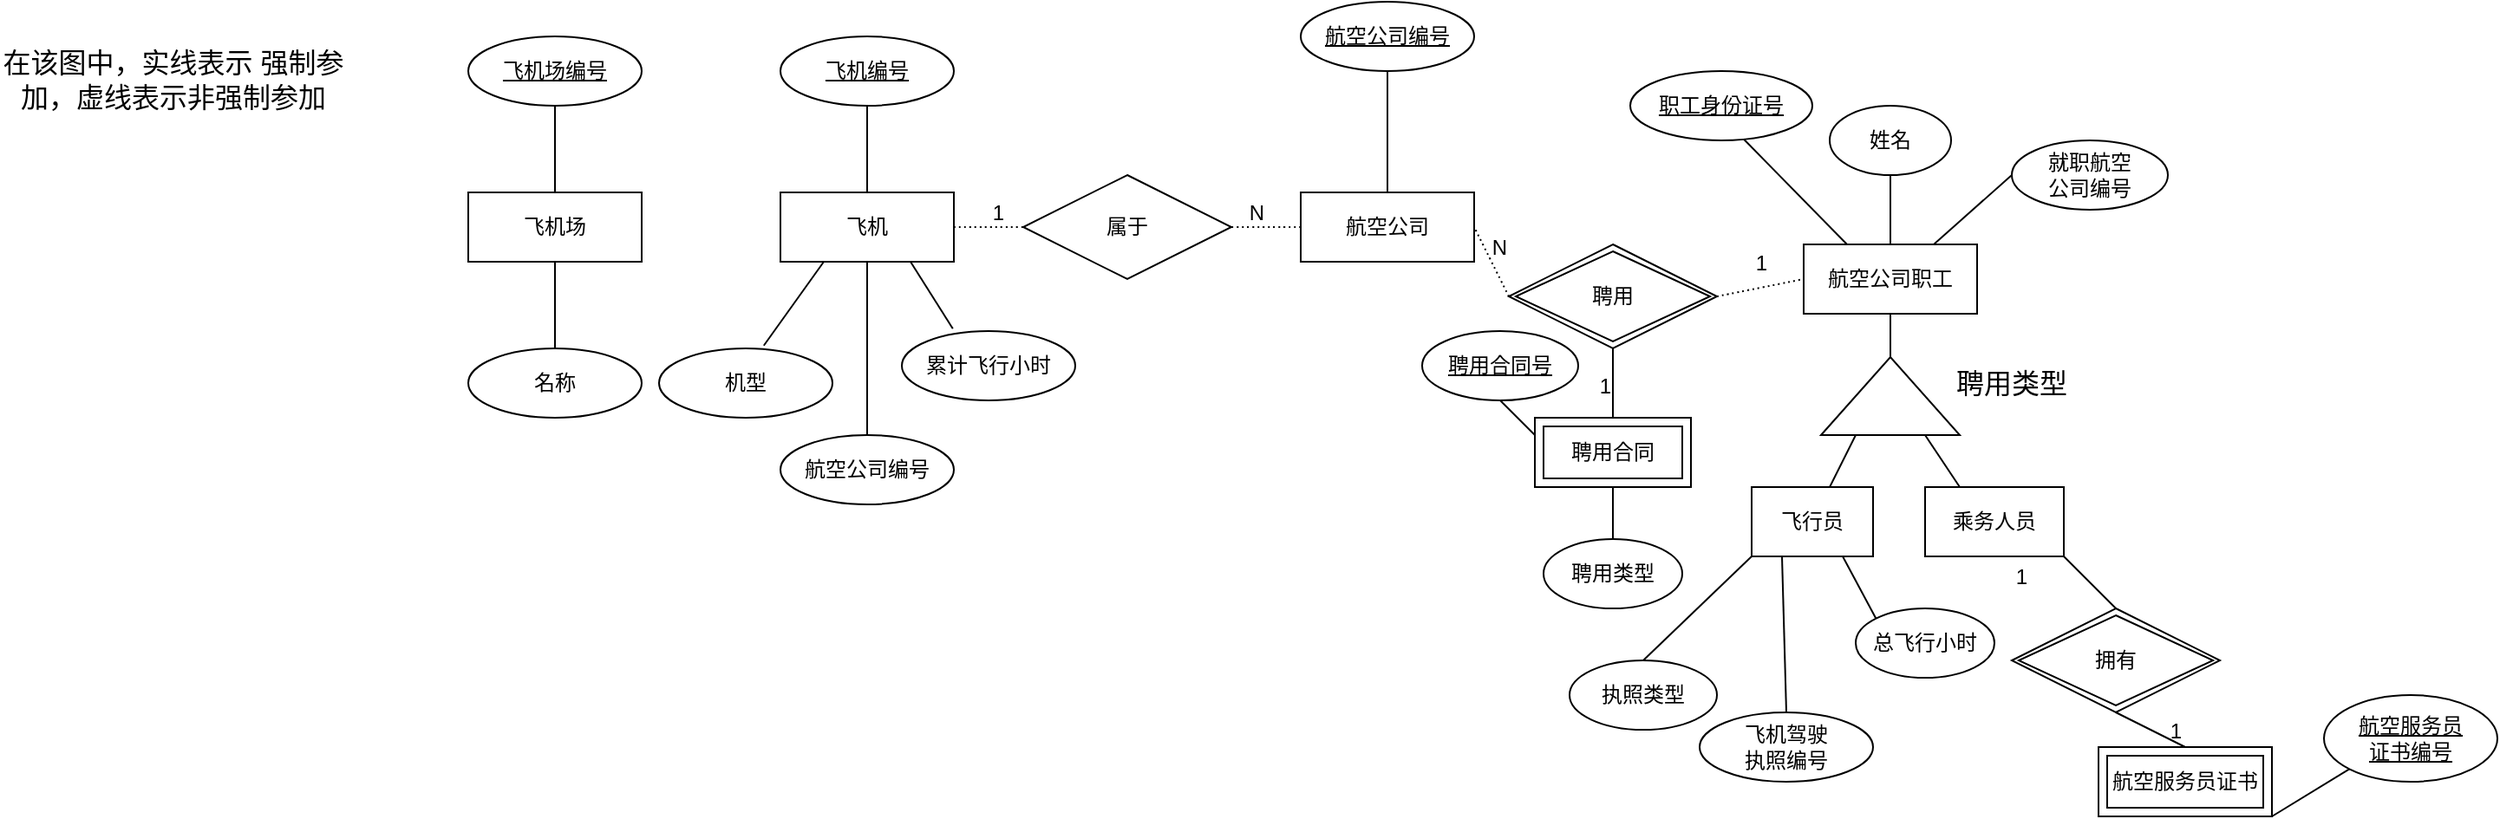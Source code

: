 <mxfile version="24.4.8" type="github">
  <diagram name="第 1 页" id="RIavcO6uoZUjZnijJ_pN">
    <mxGraphModel dx="2830" dy="1990" grid="1" gridSize="10" guides="1" tooltips="1" connect="1" arrows="1" fold="1" page="1" pageScale="1" pageWidth="2339" pageHeight="3300" math="0" shadow="0">
      <root>
        <mxCell id="0" />
        <mxCell id="1" parent="0" />
        <mxCell id="wJQzVaT3mwu58rgRfh5--1" value="飞机场" style="whiteSpace=wrap;html=1;align=center;" vertex="1" parent="1">
          <mxGeometry x="340" y="130" width="100" height="40" as="geometry" />
        </mxCell>
        <mxCell id="wJQzVaT3mwu58rgRfh5--2" value="飞机场编号" style="ellipse;whiteSpace=wrap;html=1;align=center;fontStyle=4;" vertex="1" parent="1">
          <mxGeometry x="340" y="40" width="100" height="40" as="geometry" />
        </mxCell>
        <mxCell id="wJQzVaT3mwu58rgRfh5--4" value="名称" style="ellipse;whiteSpace=wrap;html=1;align=center;" vertex="1" parent="1">
          <mxGeometry x="340" y="220" width="100" height="40" as="geometry" />
        </mxCell>
        <mxCell id="wJQzVaT3mwu58rgRfh5--6" value="飞机" style="whiteSpace=wrap;html=1;align=center;" vertex="1" parent="1">
          <mxGeometry x="520" y="130" width="100" height="40" as="geometry" />
        </mxCell>
        <mxCell id="wJQzVaT3mwu58rgRfh5--7" value="航空公司" style="whiteSpace=wrap;html=1;align=center;" vertex="1" parent="1">
          <mxGeometry x="820" y="130" width="100" height="40" as="geometry" />
        </mxCell>
        <mxCell id="wJQzVaT3mwu58rgRfh5--9" value="飞机编号" style="ellipse;whiteSpace=wrap;html=1;align=center;fontStyle=4;" vertex="1" parent="1">
          <mxGeometry x="520" y="40" width="100" height="40" as="geometry" />
        </mxCell>
        <mxCell id="wJQzVaT3mwu58rgRfh5--11" value="航空公司编号" style="ellipse;whiteSpace=wrap;html=1;align=center;fontStyle=4;" vertex="1" parent="1">
          <mxGeometry x="820" y="20" width="100" height="40" as="geometry" />
        </mxCell>
        <mxCell id="wJQzVaT3mwu58rgRfh5--12" value="机型" style="ellipse;whiteSpace=wrap;html=1;align=center;" vertex="1" parent="1">
          <mxGeometry x="450" y="220" width="100" height="40" as="geometry" />
        </mxCell>
        <mxCell id="wJQzVaT3mwu58rgRfh5--14" value="航空公司编号" style="ellipse;whiteSpace=wrap;html=1;align=center;" vertex="1" parent="1">
          <mxGeometry x="520" y="270" width="100" height="40" as="geometry" />
        </mxCell>
        <mxCell id="wJQzVaT3mwu58rgRfh5--17" value="累计飞行小时" style="ellipse;whiteSpace=wrap;html=1;align=center;" vertex="1" parent="1">
          <mxGeometry x="590" y="210" width="100" height="40" as="geometry" />
        </mxCell>
        <mxCell id="wJQzVaT3mwu58rgRfh5--19" value="属于" style="shape=rhombus;perimeter=rhombusPerimeter;whiteSpace=wrap;html=1;align=center;" vertex="1" parent="1">
          <mxGeometry x="660" y="120" width="120" height="60" as="geometry" />
        </mxCell>
        <mxCell id="wJQzVaT3mwu58rgRfh5--20" value="" style="endArrow=none;html=1;rounded=0;dashed=1;dashPattern=1 2;fontSize=12;startSize=8;endSize=8;curved=1;exitX=1;exitY=0.5;exitDx=0;exitDy=0;entryX=0;entryY=0.5;entryDx=0;entryDy=0;" edge="1" parent="1" source="wJQzVaT3mwu58rgRfh5--6" target="wJQzVaT3mwu58rgRfh5--19">
          <mxGeometry relative="1" as="geometry">
            <mxPoint x="620" y="180" as="sourcePoint" />
            <mxPoint x="780" y="180" as="targetPoint" />
          </mxGeometry>
        </mxCell>
        <mxCell id="wJQzVaT3mwu58rgRfh5--21" value="1" style="resizable=0;html=1;whiteSpace=wrap;align=right;verticalAlign=bottom;" connectable="0" vertex="1" parent="wJQzVaT3mwu58rgRfh5--20">
          <mxGeometry x="1" relative="1" as="geometry">
            <mxPoint x="-10" as="offset" />
          </mxGeometry>
        </mxCell>
        <mxCell id="wJQzVaT3mwu58rgRfh5--22" value="" style="endArrow=none;html=1;rounded=0;dashed=1;dashPattern=1 2;fontSize=12;startSize=8;endSize=8;curved=1;exitX=0;exitY=0.5;exitDx=0;exitDy=0;entryX=1;entryY=0.5;entryDx=0;entryDy=0;" edge="1" parent="1" source="wJQzVaT3mwu58rgRfh5--7" target="wJQzVaT3mwu58rgRfh5--19">
          <mxGeometry relative="1" as="geometry">
            <mxPoint x="620" y="180" as="sourcePoint" />
            <mxPoint x="780" y="180" as="targetPoint" />
          </mxGeometry>
        </mxCell>
        <mxCell id="wJQzVaT3mwu58rgRfh5--23" value="N" style="resizable=0;html=1;whiteSpace=wrap;align=right;verticalAlign=bottom;" connectable="0" vertex="1" parent="wJQzVaT3mwu58rgRfh5--22">
          <mxGeometry x="1" relative="1" as="geometry">
            <mxPoint x="20" as="offset" />
          </mxGeometry>
        </mxCell>
        <mxCell id="wJQzVaT3mwu58rgRfh5--24" value="在该图中，实线表示 强制参加，虚线表示非强制参加" style="text;html=1;align=center;verticalAlign=middle;whiteSpace=wrap;rounded=0;fontSize=16;" vertex="1" parent="1">
          <mxGeometry x="70" y="40" width="200" height="50" as="geometry" />
        </mxCell>
        <mxCell id="wJQzVaT3mwu58rgRfh5--32" style="endArrow=none;rounded=0;orthogonalLoop=1;jettySize=auto;html=1;exitX=0.5;exitY=0;exitDx=0;exitDy=0;entryX=0.5;entryY=1;entryDx=0;entryDy=0;fontSize=12;startSize=8;endSize=8;" edge="1" parent="1" source="wJQzVaT3mwu58rgRfh5--25" target="wJQzVaT3mwu58rgRfh5--27">
          <mxGeometry relative="1" as="geometry" />
        </mxCell>
        <mxCell id="wJQzVaT3mwu58rgRfh5--52" style="endArrow=none;rounded=0;orthogonalLoop=1;jettySize=auto;html=1;exitX=0.5;exitY=1;exitDx=0;exitDy=0;entryX=1;entryY=0.5;entryDx=0;entryDy=0;fontSize=12;startSize=8;endSize=8;" edge="1" parent="1" source="wJQzVaT3mwu58rgRfh5--25" target="wJQzVaT3mwu58rgRfh5--48">
          <mxGeometry relative="1" as="geometry" />
        </mxCell>
        <mxCell id="wJQzVaT3mwu58rgRfh5--25" value="航空公司职工" style="whiteSpace=wrap;html=1;align=center;" vertex="1" parent="1">
          <mxGeometry x="1110" y="160" width="100" height="40" as="geometry" />
        </mxCell>
        <mxCell id="wJQzVaT3mwu58rgRfh5--26" value="职工身份证号" style="ellipse;whiteSpace=wrap;html=1;align=center;fontStyle=4;" vertex="1" parent="1">
          <mxGeometry x="1010" y="60" width="105" height="40" as="geometry" />
        </mxCell>
        <mxCell id="wJQzVaT3mwu58rgRfh5--27" value="姓名" style="ellipse;whiteSpace=wrap;html=1;align=center;" vertex="1" parent="1">
          <mxGeometry x="1125" y="80" width="70" height="40" as="geometry" />
        </mxCell>
        <mxCell id="wJQzVaT3mwu58rgRfh5--28" value="就职航空&lt;div&gt;公司编号&lt;/div&gt;" style="ellipse;whiteSpace=wrap;html=1;align=center;" vertex="1" parent="1">
          <mxGeometry x="1230" y="100" width="90" height="40" as="geometry" />
        </mxCell>
        <mxCell id="wJQzVaT3mwu58rgRfh5--29" value="聘用类型" style="ellipse;whiteSpace=wrap;html=1;align=center;" vertex="1" parent="1">
          <mxGeometry x="960" y="330" width="80" height="40" as="geometry" />
        </mxCell>
        <mxCell id="wJQzVaT3mwu58rgRfh5--44" style="endArrow=none;html=1;rounded=0;exitX=0;exitY=0.25;exitDx=0;exitDy=0;entryX=0.5;entryY=1;entryDx=0;entryDy=0;fontSize=12;startSize=8;endSize=8;" edge="1" parent="1" source="wJQzVaT3mwu58rgRfh5--30" target="wJQzVaT3mwu58rgRfh5--40">
          <mxGeometry relative="1" as="geometry" />
        </mxCell>
        <mxCell id="wJQzVaT3mwu58rgRfh5--45" style="endArrow=none;rounded=0;orthogonalLoop=1;jettySize=auto;html=1;exitX=0.5;exitY=1;exitDx=0;exitDy=0;entryX=0.5;entryY=0;entryDx=0;entryDy=0;fontSize=12;startSize=8;endSize=8;" edge="1" parent="1" source="wJQzVaT3mwu58rgRfh5--30" target="wJQzVaT3mwu58rgRfh5--29">
          <mxGeometry relative="1" as="geometry" />
        </mxCell>
        <mxCell id="wJQzVaT3mwu58rgRfh5--30" value="聘用合同" style="shape=ext;margin=3;double=1;whiteSpace=wrap;html=1;align=center;" vertex="1" parent="1">
          <mxGeometry x="955" y="260" width="90" height="40" as="geometry" />
        </mxCell>
        <mxCell id="wJQzVaT3mwu58rgRfh5--31" style="endArrow=none;rounded=0;orthogonalLoop=1;jettySize=auto;html=1;entryX=0.623;entryY=0.982;entryDx=0;entryDy=0;entryPerimeter=0;fontSize=12;startSize=8;endSize=8;exitX=0.25;exitY=0;exitDx=0;exitDy=0;" edge="1" parent="1" source="wJQzVaT3mwu58rgRfh5--25" target="wJQzVaT3mwu58rgRfh5--26">
          <mxGeometry relative="1" as="geometry">
            <mxPoint x="1046" y="130" as="sourcePoint" />
          </mxGeometry>
        </mxCell>
        <mxCell id="wJQzVaT3mwu58rgRfh5--33" style="endArrow=none;rounded=0;orthogonalLoop=1;jettySize=auto;html=1;exitX=0.75;exitY=0;exitDx=0;exitDy=0;fontSize=12;startSize=8;endSize=8;entryX=0;entryY=0.5;entryDx=0;entryDy=0;" edge="1" parent="1" source="wJQzVaT3mwu58rgRfh5--25" target="wJQzVaT3mwu58rgRfh5--28">
          <mxGeometry relative="1" as="geometry">
            <mxPoint x="1231" y="127" as="targetPoint" />
          </mxGeometry>
        </mxCell>
        <mxCell id="wJQzVaT3mwu58rgRfh5--34" style="edgeStyle=none;curved=1;rounded=0;orthogonalLoop=1;jettySize=auto;html=1;exitX=0.5;exitY=0;exitDx=0;exitDy=0;fontSize=12;startSize=8;endSize=8;" edge="1" parent="1" source="wJQzVaT3mwu58rgRfh5--30" target="wJQzVaT3mwu58rgRfh5--30">
          <mxGeometry relative="1" as="geometry" />
        </mxCell>
        <mxCell id="wJQzVaT3mwu58rgRfh5--35" value="聘用" style="shape=rhombus;double=1;perimeter=rhombusPerimeter;whiteSpace=wrap;html=1;align=center;" vertex="1" parent="1">
          <mxGeometry x="940" y="160" width="120" height="60" as="geometry" />
        </mxCell>
        <mxCell id="wJQzVaT3mwu58rgRfh5--36" value="" style="endArrow=none;html=1;rounded=0;fontSize=12;startSize=8;endSize=8;curved=1;exitX=0.5;exitY=1;exitDx=0;exitDy=0;entryX=0.5;entryY=0;entryDx=0;entryDy=0;" edge="1" parent="1" source="wJQzVaT3mwu58rgRfh5--35" target="wJQzVaT3mwu58rgRfh5--30">
          <mxGeometry relative="1" as="geometry">
            <mxPoint x="900" y="250" as="sourcePoint" />
            <mxPoint x="1060" y="250" as="targetPoint" />
          </mxGeometry>
        </mxCell>
        <mxCell id="wJQzVaT3mwu58rgRfh5--37" value="1" style="resizable=0;html=1;whiteSpace=wrap;align=right;verticalAlign=bottom;" connectable="0" vertex="1" parent="wJQzVaT3mwu58rgRfh5--36">
          <mxGeometry x="1" relative="1" as="geometry">
            <mxPoint y="-10" as="offset" />
          </mxGeometry>
        </mxCell>
        <mxCell id="wJQzVaT3mwu58rgRfh5--38" value="" style="endArrow=none;html=1;rounded=0;dashed=1;dashPattern=1 2;fontSize=12;startSize=8;endSize=8;curved=1;exitX=0;exitY=0.5;exitDx=0;exitDy=0;entryX=1;entryY=0.5;entryDx=0;entryDy=0;" edge="1" parent="1" source="wJQzVaT3mwu58rgRfh5--35" target="wJQzVaT3mwu58rgRfh5--7">
          <mxGeometry relative="1" as="geometry">
            <mxPoint x="900" y="250" as="sourcePoint" />
            <mxPoint x="1060" y="250" as="targetPoint" />
          </mxGeometry>
        </mxCell>
        <mxCell id="wJQzVaT3mwu58rgRfh5--39" value="N" style="resizable=0;html=1;whiteSpace=wrap;align=right;verticalAlign=bottom;" connectable="0" vertex="1" parent="wJQzVaT3mwu58rgRfh5--38">
          <mxGeometry x="1" relative="1" as="geometry">
            <mxPoint x="20" y="20" as="offset" />
          </mxGeometry>
        </mxCell>
        <mxCell id="wJQzVaT3mwu58rgRfh5--40" value="聘用合同号" style="ellipse;whiteSpace=wrap;html=1;align=center;fontStyle=4;" vertex="1" parent="1">
          <mxGeometry x="890" y="210" width="90" height="40" as="geometry" />
        </mxCell>
        <mxCell id="wJQzVaT3mwu58rgRfh5--46" value="" style="endArrow=none;html=1;rounded=0;dashed=1;dashPattern=1 2;fontSize=12;startSize=8;endSize=8;curved=1;exitX=1;exitY=0.5;exitDx=0;exitDy=0;entryX=0;entryY=0.5;entryDx=0;entryDy=0;" edge="1" parent="1" source="wJQzVaT3mwu58rgRfh5--35" target="wJQzVaT3mwu58rgRfh5--25">
          <mxGeometry relative="1" as="geometry">
            <mxPoint x="1000" y="180" as="sourcePoint" />
            <mxPoint x="1160" y="180" as="targetPoint" />
          </mxGeometry>
        </mxCell>
        <mxCell id="wJQzVaT3mwu58rgRfh5--47" value="1" style="resizable=0;html=1;whiteSpace=wrap;align=right;verticalAlign=bottom;" connectable="0" vertex="1" parent="wJQzVaT3mwu58rgRfh5--46">
          <mxGeometry x="1" relative="1" as="geometry">
            <mxPoint x="-20" as="offset" />
          </mxGeometry>
        </mxCell>
        <mxCell id="wJQzVaT3mwu58rgRfh5--56" value="" style="group" vertex="1" connectable="0" parent="1">
          <mxGeometry x="1120" y="225" width="150" height="45" as="geometry" />
        </mxCell>
        <mxCell id="wJQzVaT3mwu58rgRfh5--48" value="" style="triangle;whiteSpace=wrap;html=1;rotation=-90;movable=1;resizable=1;rotatable=1;deletable=1;editable=1;locked=0;connectable=1;" vertex="1" parent="wJQzVaT3mwu58rgRfh5--56">
          <mxGeometry x="17.5" y="-17.5" width="45" height="80" as="geometry" />
        </mxCell>
        <mxCell id="wJQzVaT3mwu58rgRfh5--53" value="聘用类型" style="text;html=1;align=center;verticalAlign=middle;whiteSpace=wrap;rounded=0;fontSize=16;movable=1;resizable=1;rotatable=1;deletable=1;editable=1;locked=0;connectable=1;" vertex="1" parent="wJQzVaT3mwu58rgRfh5--56">
          <mxGeometry x="70" width="80" height="30" as="geometry" />
        </mxCell>
        <mxCell id="wJQzVaT3mwu58rgRfh5--64" value="" style="endArrow=none;rounded=0;orthogonalLoop=1;jettySize=auto;html=1;fontSize=12;startSize=8;endSize=8;entryX=0;entryY=0.25;entryDx=0;entryDy=0;" edge="1" parent="1" source="wJQzVaT3mwu58rgRfh5--63" target="wJQzVaT3mwu58rgRfh5--48">
          <mxGeometry relative="1" as="geometry" />
        </mxCell>
        <mxCell id="wJQzVaT3mwu58rgRfh5--63" value="飞行员" style="whiteSpace=wrap;html=1;align=center;" vertex="1" parent="1">
          <mxGeometry x="1080" y="300" width="70" height="40" as="geometry" />
        </mxCell>
        <mxCell id="wJQzVaT3mwu58rgRfh5--65" value="" style="endArrow=none;html=1;rounded=0;fontSize=12;startSize=8;endSize=8;curved=1;exitX=0.5;exitY=1;exitDx=0;exitDy=0;entryX=0.5;entryY=0;entryDx=0;entryDy=0;" edge="1" parent="1" source="wJQzVaT3mwu58rgRfh5--2" target="wJQzVaT3mwu58rgRfh5--1">
          <mxGeometry relative="1" as="geometry">
            <mxPoint x="310" y="120" as="sourcePoint" />
            <mxPoint x="470" y="120" as="targetPoint" />
          </mxGeometry>
        </mxCell>
        <mxCell id="wJQzVaT3mwu58rgRfh5--66" value="" style="endArrow=none;html=1;rounded=0;fontSize=12;startSize=8;endSize=8;curved=1;exitX=0.5;exitY=1;exitDx=0;exitDy=0;entryX=0.5;entryY=0;entryDx=0;entryDy=0;" edge="1" parent="1" source="wJQzVaT3mwu58rgRfh5--1" target="wJQzVaT3mwu58rgRfh5--4">
          <mxGeometry relative="1" as="geometry">
            <mxPoint x="340" y="230" as="sourcePoint" />
            <mxPoint x="500" y="230" as="targetPoint" />
          </mxGeometry>
        </mxCell>
        <mxCell id="wJQzVaT3mwu58rgRfh5--67" value="" style="endArrow=none;html=1;rounded=0;fontSize=12;startSize=8;endSize=8;curved=1;exitX=0.5;exitY=1;exitDx=0;exitDy=0;entryX=0.5;entryY=0;entryDx=0;entryDy=0;" edge="1" parent="1" source="wJQzVaT3mwu58rgRfh5--9" target="wJQzVaT3mwu58rgRfh5--6">
          <mxGeometry relative="1" as="geometry">
            <mxPoint x="550" y="80" as="sourcePoint" />
            <mxPoint x="550" y="130" as="targetPoint" />
          </mxGeometry>
        </mxCell>
        <mxCell id="wJQzVaT3mwu58rgRfh5--68" value="" style="endArrow=none;html=1;rounded=0;fontSize=12;startSize=8;endSize=8;curved=1;exitX=0.25;exitY=1;exitDx=0;exitDy=0;entryX=0.604;entryY=-0.041;entryDx=0;entryDy=0;entryPerimeter=0;" edge="1" parent="1" source="wJQzVaT3mwu58rgRfh5--6" target="wJQzVaT3mwu58rgRfh5--12">
          <mxGeometry relative="1" as="geometry">
            <mxPoint x="550" y="180" as="sourcePoint" />
            <mxPoint x="550" y="230" as="targetPoint" />
          </mxGeometry>
        </mxCell>
        <mxCell id="wJQzVaT3mwu58rgRfh5--69" value="" style="endArrow=none;html=1;rounded=0;fontSize=12;startSize=8;endSize=8;curved=1;exitX=0.5;exitY=1;exitDx=0;exitDy=0;entryX=0.5;entryY=0;entryDx=0;entryDy=0;" edge="1" parent="1" source="wJQzVaT3mwu58rgRfh5--6" target="wJQzVaT3mwu58rgRfh5--14">
          <mxGeometry relative="1" as="geometry">
            <mxPoint x="555" y="180" as="sourcePoint" />
            <mxPoint x="520" y="228" as="targetPoint" />
          </mxGeometry>
        </mxCell>
        <mxCell id="wJQzVaT3mwu58rgRfh5--70" value="" style="endArrow=none;html=1;rounded=0;fontSize=12;startSize=8;endSize=8;curved=1;exitX=0.294;exitY=-0.034;exitDx=0;exitDy=0;entryX=0.75;entryY=1;entryDx=0;entryDy=0;exitPerimeter=0;" edge="1" parent="1" source="wJQzVaT3mwu58rgRfh5--17" target="wJQzVaT3mwu58rgRfh5--6">
          <mxGeometry relative="1" as="geometry">
            <mxPoint x="565" y="190" as="sourcePoint" />
            <mxPoint x="530" y="238" as="targetPoint" />
          </mxGeometry>
        </mxCell>
        <mxCell id="wJQzVaT3mwu58rgRfh5--71" value="" style="endArrow=none;html=1;rounded=0;fontSize=12;startSize=8;endSize=8;curved=1;exitX=0.5;exitY=1;exitDx=0;exitDy=0;entryX=0.5;entryY=0;entryDx=0;entryDy=0;" edge="1" parent="1" source="wJQzVaT3mwu58rgRfh5--11" target="wJQzVaT3mwu58rgRfh5--7">
          <mxGeometry relative="1" as="geometry">
            <mxPoint x="940" y="60" as="sourcePoint" />
            <mxPoint x="940" y="110" as="targetPoint" />
          </mxGeometry>
        </mxCell>
        <mxCell id="wJQzVaT3mwu58rgRfh5--72" value="乘务人员" style="whiteSpace=wrap;html=1;align=center;" vertex="1" parent="1">
          <mxGeometry x="1180" y="300" width="80" height="40" as="geometry" />
        </mxCell>
        <mxCell id="wJQzVaT3mwu58rgRfh5--74" value="" style="endArrow=none;html=1;rounded=0;fontSize=12;startSize=8;endSize=8;curved=1;exitX=0.25;exitY=0;exitDx=0;exitDy=0;entryX=0;entryY=0.75;entryDx=0;entryDy=0;" edge="1" parent="1" source="wJQzVaT3mwu58rgRfh5--72" target="wJQzVaT3mwu58rgRfh5--48">
          <mxGeometry relative="1" as="geometry">
            <mxPoint x="1070" y="270" as="sourcePoint" />
            <mxPoint x="1230" y="270" as="targetPoint" />
          </mxGeometry>
        </mxCell>
        <mxCell id="wJQzVaT3mwu58rgRfh5--76" value="执照类型" style="ellipse;whiteSpace=wrap;html=1;align=center;" vertex="1" parent="1">
          <mxGeometry x="975" y="400" width="85" height="40" as="geometry" />
        </mxCell>
        <mxCell id="wJQzVaT3mwu58rgRfh5--77" value="总飞行小时" style="ellipse;whiteSpace=wrap;html=1;align=center;" vertex="1" parent="1">
          <mxGeometry x="1140" y="370" width="80" height="40" as="geometry" />
        </mxCell>
        <mxCell id="wJQzVaT3mwu58rgRfh5--86" value="" style="endArrow=none;html=1;rounded=0;fontSize=12;startSize=8;endSize=8;curved=1;exitX=0.25;exitY=1;exitDx=0;exitDy=0;entryX=0.5;entryY=0;entryDx=0;entryDy=0;" edge="1" parent="1" source="wJQzVaT3mwu58rgRfh5--63" target="wJQzVaT3mwu58rgRfh5--102">
          <mxGeometry relative="1" as="geometry">
            <mxPoint x="1079.995" y="359.998" as="sourcePoint" />
            <mxPoint x="1104.64" y="377.32" as="targetPoint" />
          </mxGeometry>
        </mxCell>
        <mxCell id="wJQzVaT3mwu58rgRfh5--87" value="" style="endArrow=none;html=1;rounded=0;fontSize=12;startSize=8;endSize=8;curved=1;exitX=0.5;exitY=0;exitDx=0;exitDy=0;entryX=0;entryY=1;entryDx=0;entryDy=0;" edge="1" parent="1" source="wJQzVaT3mwu58rgRfh5--76" target="wJQzVaT3mwu58rgRfh5--63">
          <mxGeometry relative="1" as="geometry">
            <mxPoint x="1000" y="490" as="sourcePoint" />
            <mxPoint x="1070" y="490" as="targetPoint" />
          </mxGeometry>
        </mxCell>
        <mxCell id="wJQzVaT3mwu58rgRfh5--88" style="edgeStyle=none;curved=1;rounded=0;orthogonalLoop=1;jettySize=auto;html=1;exitX=1;exitY=1;exitDx=0;exitDy=0;fontSize=12;startSize=8;endSize=8;" edge="1" parent="1">
          <mxGeometry relative="1" as="geometry">
            <mxPoint x="1110" y="415" as="sourcePoint" />
            <mxPoint x="1110" y="415" as="targetPoint" />
          </mxGeometry>
        </mxCell>
        <mxCell id="wJQzVaT3mwu58rgRfh5--89" value="" style="endArrow=none;html=1;rounded=0;fontSize=12;startSize=8;endSize=8;curved=1;exitX=0.75;exitY=1;exitDx=0;exitDy=0;entryX=0;entryY=0;entryDx=0;entryDy=0;" edge="1" parent="1" source="wJQzVaT3mwu58rgRfh5--63" target="wJQzVaT3mwu58rgRfh5--77">
          <mxGeometry relative="1" as="geometry">
            <mxPoint x="1050" y="430" as="sourcePoint" />
            <mxPoint x="1210" y="430" as="targetPoint" />
          </mxGeometry>
        </mxCell>
        <mxCell id="wJQzVaT3mwu58rgRfh5--91" value="航空服务员证书" style="shape=ext;margin=3;double=1;whiteSpace=wrap;html=1;align=center;" vertex="1" parent="1">
          <mxGeometry x="1280" y="450" width="100" height="40" as="geometry" />
        </mxCell>
        <mxCell id="wJQzVaT3mwu58rgRfh5--92" value="拥有" style="shape=rhombus;double=1;perimeter=rhombusPerimeter;whiteSpace=wrap;html=1;align=center;" vertex="1" parent="1">
          <mxGeometry x="1230" y="370" width="120" height="60" as="geometry" />
        </mxCell>
        <mxCell id="wJQzVaT3mwu58rgRfh5--93" value="" style="endArrow=none;html=1;rounded=0;fontSize=12;startSize=8;endSize=8;curved=1;exitX=0.5;exitY=1;exitDx=0;exitDy=0;entryX=0.5;entryY=0;entryDx=0;entryDy=0;" edge="1" parent="1" source="wJQzVaT3mwu58rgRfh5--92" target="wJQzVaT3mwu58rgRfh5--91">
          <mxGeometry relative="1" as="geometry">
            <mxPoint x="1370" y="490" as="sourcePoint" />
            <mxPoint x="1530" y="490" as="targetPoint" />
          </mxGeometry>
        </mxCell>
        <mxCell id="wJQzVaT3mwu58rgRfh5--94" value="1" style="resizable=0;html=1;whiteSpace=wrap;align=right;verticalAlign=bottom;direction=south;" connectable="0" vertex="1" parent="wJQzVaT3mwu58rgRfh5--93">
          <mxGeometry x="1" relative="1" as="geometry">
            <mxPoint as="offset" />
          </mxGeometry>
        </mxCell>
        <mxCell id="wJQzVaT3mwu58rgRfh5--95" value="" style="endArrow=none;html=1;rounded=0;fontSize=12;startSize=8;endSize=8;curved=1;entryX=0.5;entryY=0;entryDx=0;entryDy=0;" edge="1" parent="1" target="wJQzVaT3mwu58rgRfh5--92">
          <mxGeometry relative="1" as="geometry">
            <mxPoint x="1260" y="340" as="sourcePoint" />
            <mxPoint x="1530" y="490" as="targetPoint" />
          </mxGeometry>
        </mxCell>
        <mxCell id="wJQzVaT3mwu58rgRfh5--96" value="1" style="resizable=0;html=1;whiteSpace=wrap;align=right;verticalAlign=bottom;" connectable="0" vertex="1" parent="wJQzVaT3mwu58rgRfh5--95">
          <mxGeometry x="1" relative="1" as="geometry">
            <mxPoint x="-50" y="-10" as="offset" />
          </mxGeometry>
        </mxCell>
        <mxCell id="wJQzVaT3mwu58rgRfh5--97" value="航空服务员&lt;div&gt;证书编号&lt;br&gt;&lt;/div&gt;" style="ellipse;whiteSpace=wrap;html=1;align=center;fontStyle=4;" vertex="1" parent="1">
          <mxGeometry x="1410" y="420" width="100" height="50" as="geometry" />
        </mxCell>
        <mxCell id="wJQzVaT3mwu58rgRfh5--98" value="" style="endArrow=none;html=1;rounded=0;fontSize=12;startSize=8;endSize=8;curved=1;exitX=0;exitY=1;exitDx=0;exitDy=0;entryX=1;entryY=1;entryDx=0;entryDy=0;" edge="1" parent="1" source="wJQzVaT3mwu58rgRfh5--97" target="wJQzVaT3mwu58rgRfh5--91">
          <mxGeometry relative="1" as="geometry">
            <mxPoint x="1260" y="470" as="sourcePoint" />
            <mxPoint x="1420" y="470" as="targetPoint" />
          </mxGeometry>
        </mxCell>
        <mxCell id="wJQzVaT3mwu58rgRfh5--100" style="edgeStyle=none;curved=1;rounded=0;orthogonalLoop=1;jettySize=auto;html=1;exitX=1;exitY=1;exitDx=0;exitDy=0;fontSize=12;startSize=8;endSize=8;" edge="1" parent="1" source="wJQzVaT3mwu58rgRfh5--92" target="wJQzVaT3mwu58rgRfh5--92">
          <mxGeometry relative="1" as="geometry" />
        </mxCell>
        <mxCell id="wJQzVaT3mwu58rgRfh5--102" value="飞机驾驶&lt;div&gt;执照编号&lt;/div&gt;" style="ellipse;whiteSpace=wrap;html=1;align=center;" vertex="1" parent="1">
          <mxGeometry x="1050" y="430" width="100" height="40" as="geometry" />
        </mxCell>
      </root>
    </mxGraphModel>
  </diagram>
</mxfile>
